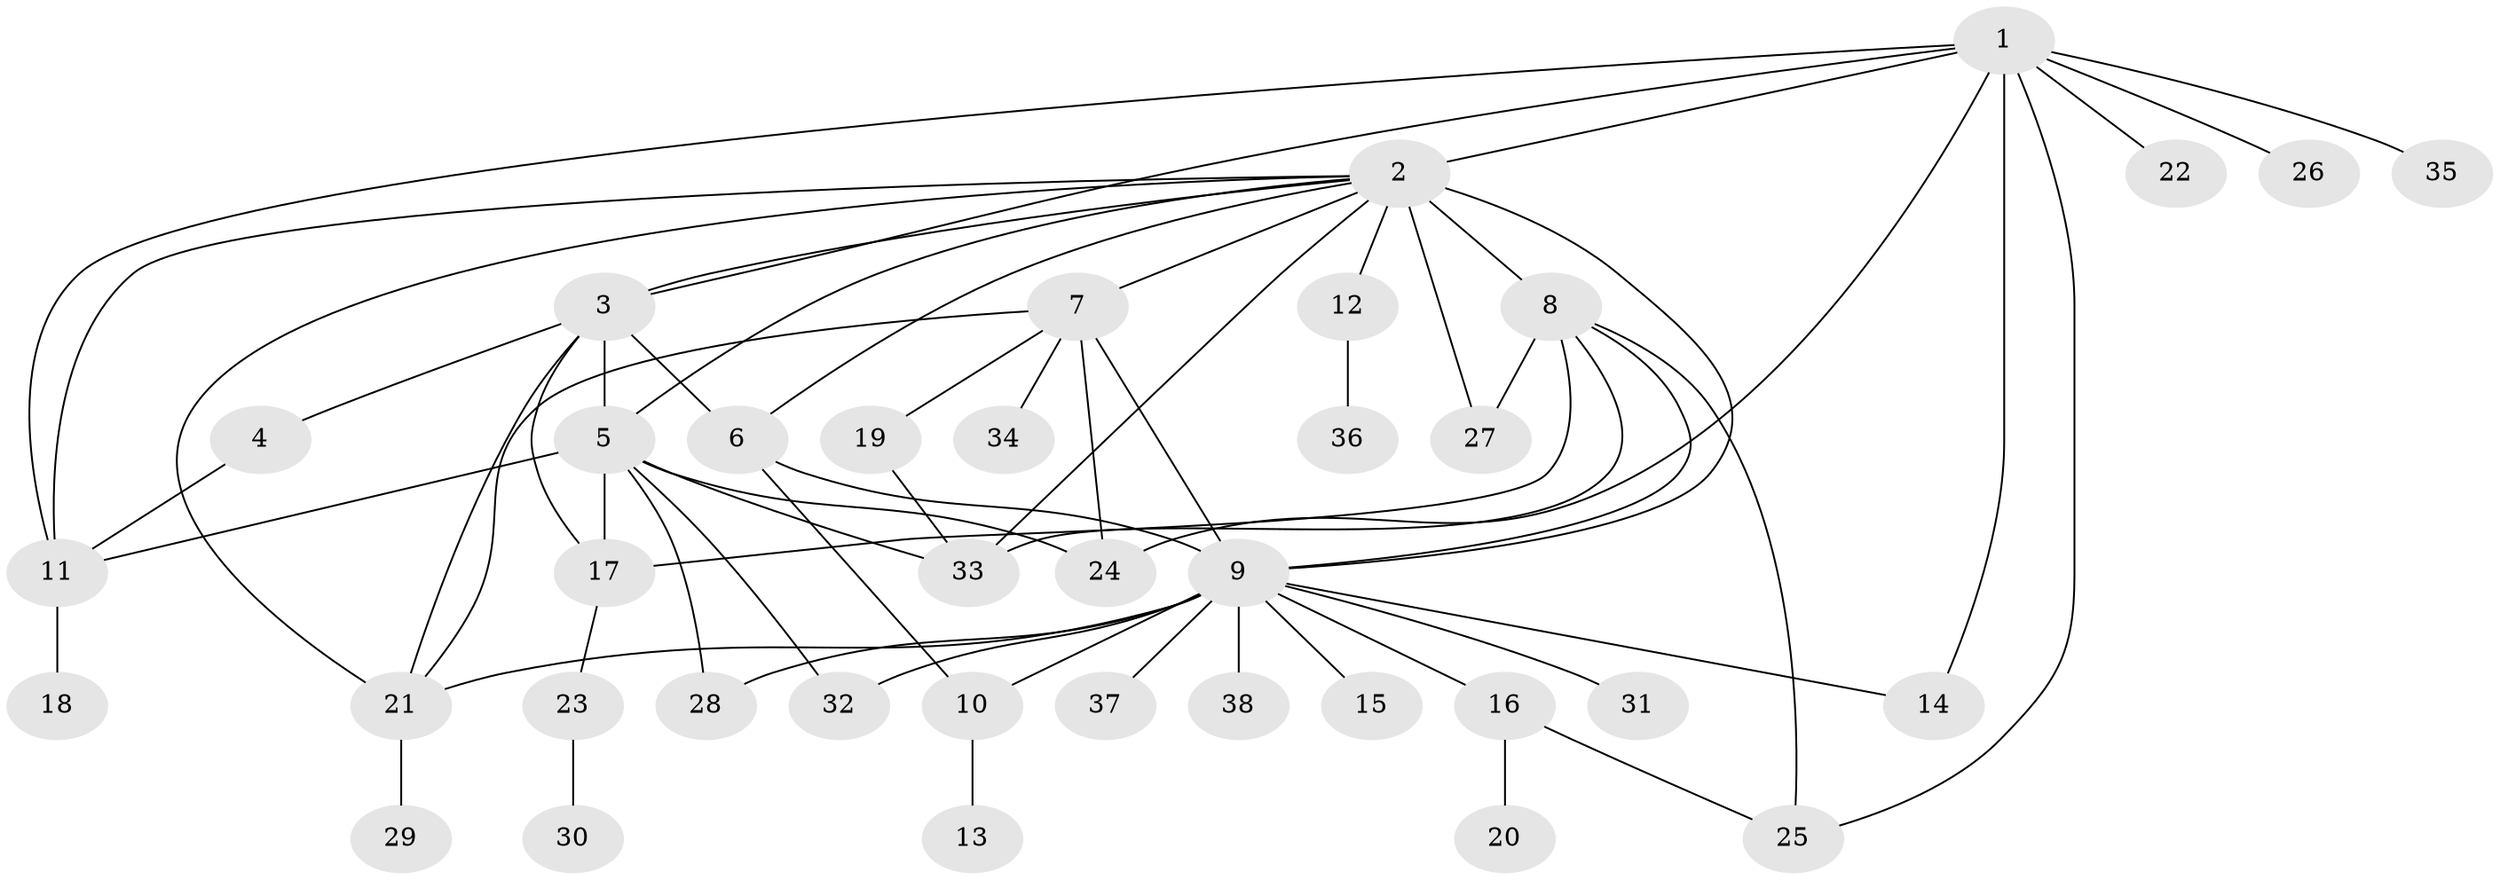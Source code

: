 // original degree distribution, {11: 0.013333333333333334, 21: 0.013333333333333334, 20: 0.013333333333333334, 3: 0.10666666666666667, 1: 0.38666666666666666, 2: 0.3333333333333333, 4: 0.02666666666666667, 5: 0.04, 7: 0.013333333333333334, 6: 0.02666666666666667, 17: 0.013333333333333334, 10: 0.013333333333333334}
// Generated by graph-tools (version 1.1) at 2025/35/03/09/25 02:35:38]
// undirected, 38 vertices, 63 edges
graph export_dot {
graph [start="1"]
  node [color=gray90,style=filled];
  1;
  2;
  3;
  4;
  5;
  6;
  7;
  8;
  9;
  10;
  11;
  12;
  13;
  14;
  15;
  16;
  17;
  18;
  19;
  20;
  21;
  22;
  23;
  24;
  25;
  26;
  27;
  28;
  29;
  30;
  31;
  32;
  33;
  34;
  35;
  36;
  37;
  38;
  1 -- 2 [weight=1.0];
  1 -- 3 [weight=1.0];
  1 -- 11 [weight=1.0];
  1 -- 14 [weight=1.0];
  1 -- 22 [weight=1.0];
  1 -- 24 [weight=1.0];
  1 -- 25 [weight=1.0];
  1 -- 26 [weight=1.0];
  1 -- 35 [weight=1.0];
  2 -- 3 [weight=1.0];
  2 -- 5 [weight=1.0];
  2 -- 6 [weight=1.0];
  2 -- 7 [weight=1.0];
  2 -- 8 [weight=5.0];
  2 -- 9 [weight=1.0];
  2 -- 11 [weight=1.0];
  2 -- 12 [weight=1.0];
  2 -- 21 [weight=1.0];
  2 -- 27 [weight=1.0];
  2 -- 33 [weight=1.0];
  3 -- 4 [weight=1.0];
  3 -- 5 [weight=11.0];
  3 -- 6 [weight=1.0];
  3 -- 17 [weight=1.0];
  3 -- 21 [weight=1.0];
  4 -- 11 [weight=1.0];
  5 -- 11 [weight=1.0];
  5 -- 17 [weight=1.0];
  5 -- 24 [weight=1.0];
  5 -- 28 [weight=1.0];
  5 -- 32 [weight=2.0];
  5 -- 33 [weight=1.0];
  6 -- 9 [weight=1.0];
  6 -- 10 [weight=1.0];
  7 -- 9 [weight=1.0];
  7 -- 19 [weight=1.0];
  7 -- 21 [weight=1.0];
  7 -- 24 [weight=1.0];
  7 -- 34 [weight=1.0];
  8 -- 9 [weight=1.0];
  8 -- 17 [weight=1.0];
  8 -- 25 [weight=1.0];
  8 -- 27 [weight=1.0];
  8 -- 33 [weight=1.0];
  9 -- 10 [weight=1.0];
  9 -- 14 [weight=1.0];
  9 -- 15 [weight=1.0];
  9 -- 16 [weight=1.0];
  9 -- 21 [weight=1.0];
  9 -- 28 [weight=1.0];
  9 -- 31 [weight=1.0];
  9 -- 32 [weight=1.0];
  9 -- 37 [weight=1.0];
  9 -- 38 [weight=1.0];
  10 -- 13 [weight=1.0];
  11 -- 18 [weight=1.0];
  12 -- 36 [weight=1.0];
  16 -- 20 [weight=1.0];
  16 -- 25 [weight=1.0];
  17 -- 23 [weight=1.0];
  19 -- 33 [weight=1.0];
  21 -- 29 [weight=1.0];
  23 -- 30 [weight=1.0];
}
